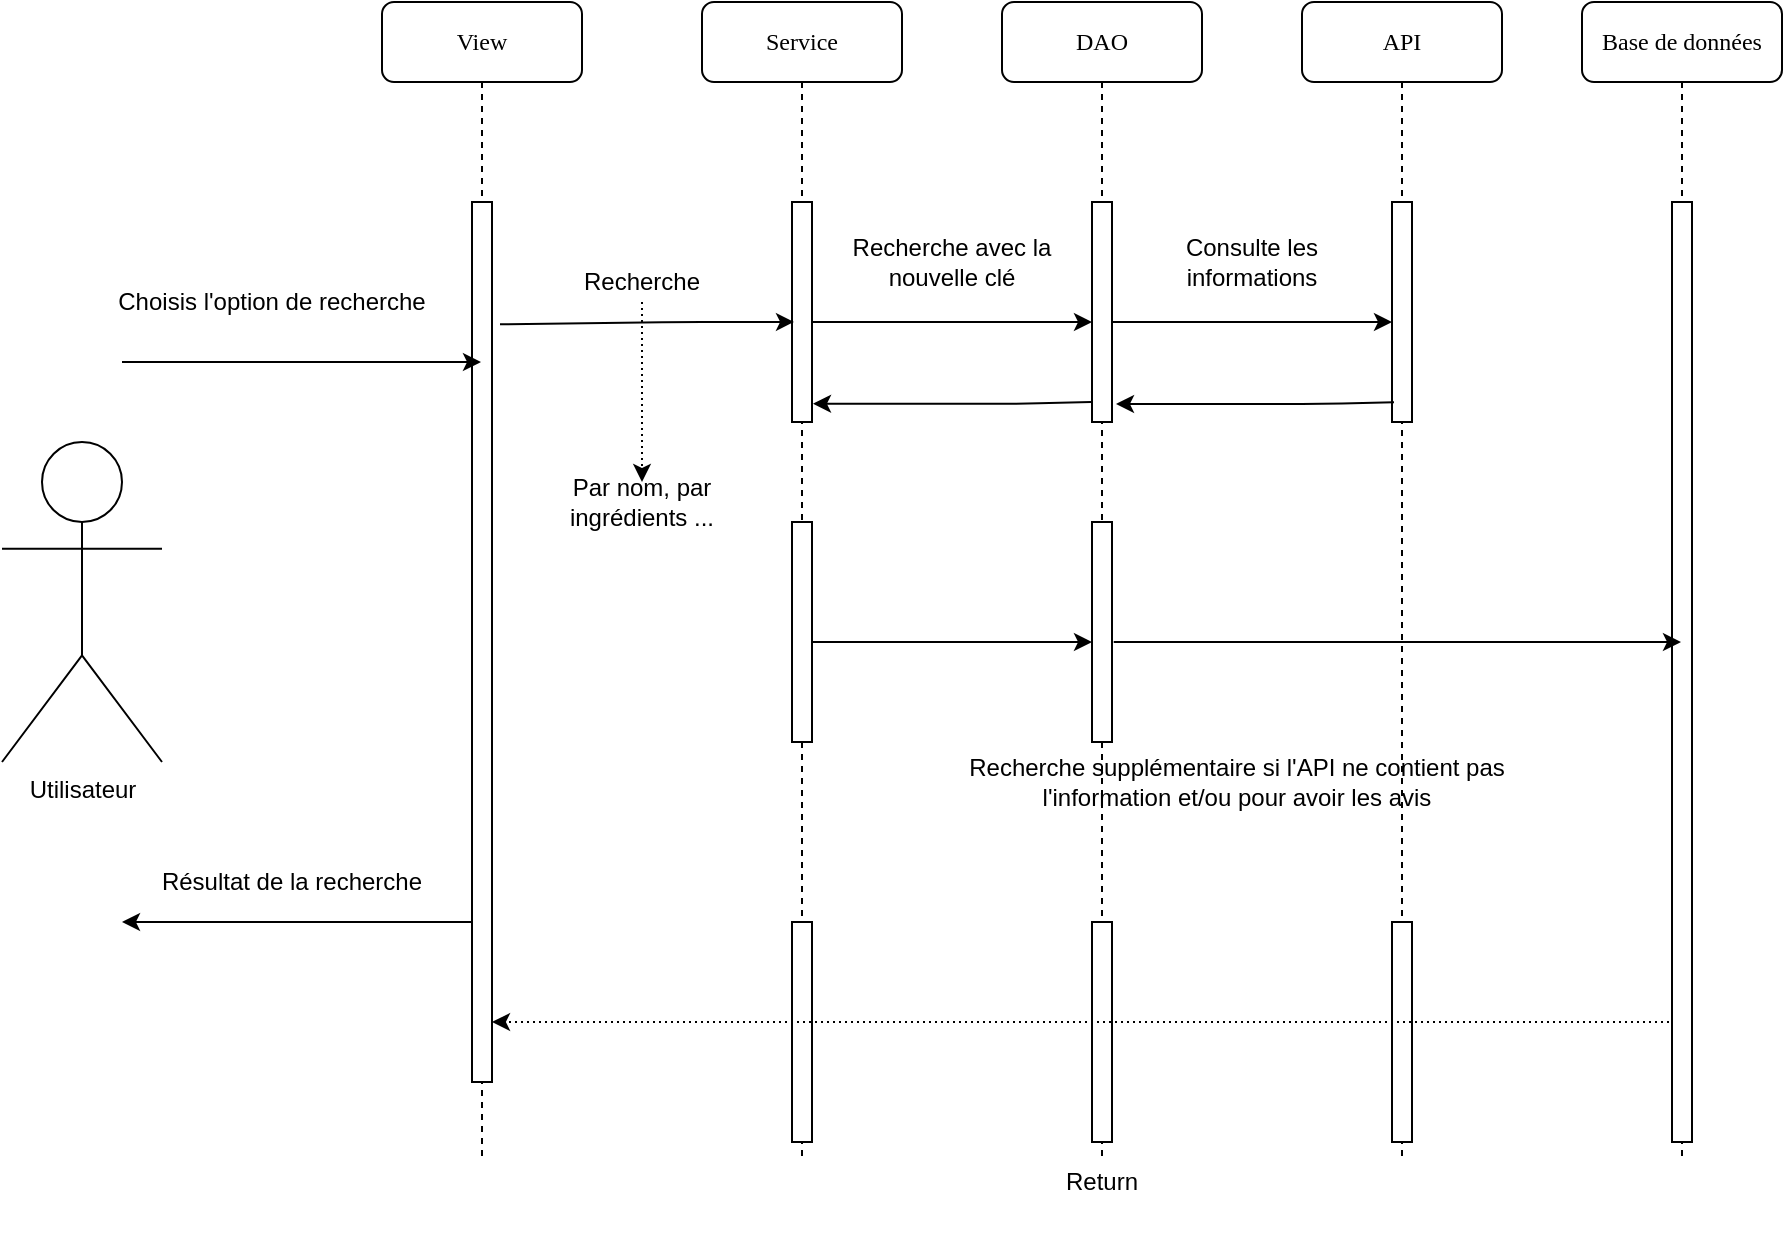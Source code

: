 <mxfile version="13.7.9" type="github">
  <diagram name="Page-1" id="13e1069c-82ec-6db2-03f1-153e76fe0fe0">
    <mxGraphModel dx="1117" dy="630" grid="1" gridSize="10" guides="1" tooltips="1" connect="1" arrows="1" fold="1" page="1" pageScale="1" pageWidth="1100" pageHeight="850" background="#ffffff" math="0" shadow="0">
      <root>
        <mxCell id="0" />
        <mxCell id="1" parent="0" />
        <mxCell id="7baba1c4bc27f4b0-2" value="View" style="shape=umlLifeline;perimeter=lifelinePerimeter;whiteSpace=wrap;html=1;container=1;collapsible=0;recursiveResize=0;outlineConnect=0;rounded=1;shadow=0;comic=0;labelBackgroundColor=none;strokeWidth=1;fontFamily=Verdana;fontSize=12;align=center;" parent="1" vertex="1">
          <mxGeometry x="240" y="80" width="100" height="580" as="geometry" />
        </mxCell>
        <mxCell id="7baba1c4bc27f4b0-10" value="" style="html=1;points=[];perimeter=orthogonalPerimeter;rounded=0;shadow=0;comic=0;labelBackgroundColor=none;strokeWidth=1;fontFamily=Verdana;fontSize=12;align=center;" parent="7baba1c4bc27f4b0-2" vertex="1">
          <mxGeometry x="45" y="100" width="10" height="440" as="geometry" />
        </mxCell>
        <mxCell id="7baba1c4bc27f4b0-4" value="Service" style="shape=umlLifeline;perimeter=lifelinePerimeter;whiteSpace=wrap;html=1;container=1;collapsible=0;recursiveResize=0;outlineConnect=0;rounded=1;shadow=0;comic=0;labelBackgroundColor=none;strokeWidth=1;fontFamily=Verdana;fontSize=12;align=center;" parent="1" vertex="1">
          <mxGeometry x="400" y="80" width="100" height="580" as="geometry" />
        </mxCell>
        <mxCell id="_uyufcizbD-MGClpZUuU-7" value="" style="html=1;points=[];perimeter=orthogonalPerimeter;rounded=0;shadow=0;comic=0;labelBackgroundColor=none;strokeWidth=1;fontFamily=Verdana;fontSize=12;align=center;" parent="7baba1c4bc27f4b0-4" vertex="1">
          <mxGeometry x="45" y="100" width="10" height="110" as="geometry" />
        </mxCell>
        <mxCell id="_uyufcizbD-MGClpZUuU-33" value="" style="html=1;points=[];perimeter=orthogonalPerimeter;rounded=0;shadow=0;comic=0;labelBackgroundColor=none;strokeWidth=1;fontFamily=Verdana;fontSize=12;align=center;" parent="7baba1c4bc27f4b0-4" vertex="1">
          <mxGeometry x="45" y="460" width="10" height="110" as="geometry" />
        </mxCell>
        <mxCell id="VzYuKTJ6jCmOki1PM8pT-30" value="" style="html=1;points=[];perimeter=orthogonalPerimeter;rounded=0;shadow=0;comic=0;labelBackgroundColor=none;strokeWidth=1;fontFamily=Verdana;fontSize=12;align=center;" parent="7baba1c4bc27f4b0-4" vertex="1">
          <mxGeometry x="45" y="260" width="10" height="110" as="geometry" />
        </mxCell>
        <mxCell id="7baba1c4bc27f4b0-5" value="DAO" style="shape=umlLifeline;perimeter=lifelinePerimeter;whiteSpace=wrap;html=1;container=1;collapsible=0;recursiveResize=0;outlineConnect=0;rounded=1;shadow=0;comic=0;labelBackgroundColor=none;strokeWidth=1;fontFamily=Verdana;fontSize=12;align=center;" parent="1" vertex="1">
          <mxGeometry x="550" y="80" width="100" height="580" as="geometry" />
        </mxCell>
        <mxCell id="_uyufcizbD-MGClpZUuU-8" value="" style="html=1;points=[];perimeter=orthogonalPerimeter;rounded=0;shadow=0;comic=0;labelBackgroundColor=none;strokeWidth=1;fontFamily=Verdana;fontSize=12;align=center;" parent="7baba1c4bc27f4b0-5" vertex="1">
          <mxGeometry x="45" y="100" width="10" height="110" as="geometry" />
        </mxCell>
        <mxCell id="_uyufcizbD-MGClpZUuU-32" value="" style="html=1;points=[];perimeter=orthogonalPerimeter;rounded=0;shadow=0;comic=0;labelBackgroundColor=none;strokeWidth=1;fontFamily=Verdana;fontSize=12;align=center;" parent="7baba1c4bc27f4b0-5" vertex="1">
          <mxGeometry x="45" y="460" width="10" height="110" as="geometry" />
        </mxCell>
        <mxCell id="VzYuKTJ6jCmOki1PM8pT-32" value=" " style="text;html=1;strokeColor=none;fillColor=none;align=center;verticalAlign=middle;whiteSpace=wrap;rounded=0;" parent="7baba1c4bc27f4b0-5" vertex="1">
          <mxGeometry x="20" y="335" width="40" height="20" as="geometry" />
        </mxCell>
        <mxCell id="PmfS845EmSsB6o2PAqe--1" value="" style="html=1;points=[];perimeter=orthogonalPerimeter;rounded=0;shadow=0;comic=0;labelBackgroundColor=none;strokeWidth=1;fontFamily=Verdana;fontSize=12;align=center;" vertex="1" parent="7baba1c4bc27f4b0-5">
          <mxGeometry x="45" y="260" width="10" height="110" as="geometry" />
        </mxCell>
        <mxCell id="7baba1c4bc27f4b0-6" value="API" style="shape=umlLifeline;perimeter=lifelinePerimeter;whiteSpace=wrap;html=1;container=1;collapsible=0;recursiveResize=0;outlineConnect=0;rounded=1;shadow=0;comic=0;labelBackgroundColor=none;strokeWidth=1;fontFamily=Verdana;fontSize=12;align=center;" parent="1" vertex="1">
          <mxGeometry x="700" y="80" width="100" height="580" as="geometry" />
        </mxCell>
        <mxCell id="PmfS845EmSsB6o2PAqe--2" value="" style="html=1;points=[];perimeter=orthogonalPerimeter;rounded=0;shadow=0;comic=0;labelBackgroundColor=none;strokeWidth=1;fontFamily=Verdana;fontSize=12;align=center;" vertex="1" parent="7baba1c4bc27f4b0-6">
          <mxGeometry x="45" y="100" width="10" height="110" as="geometry" />
        </mxCell>
        <mxCell id="PmfS845EmSsB6o2PAqe--3" value="" style="html=1;points=[];perimeter=orthogonalPerimeter;rounded=0;shadow=0;comic=0;labelBackgroundColor=none;strokeWidth=1;fontFamily=Verdana;fontSize=12;align=center;" vertex="1" parent="7baba1c4bc27f4b0-6">
          <mxGeometry x="45" y="460" width="10" height="110" as="geometry" />
        </mxCell>
        <mxCell id="_uyufcizbD-MGClpZUuU-2" value="Utilisateur" style="shape=umlActor;verticalLabelPosition=bottom;verticalAlign=top;html=1;outlineConnect=0;" parent="1" vertex="1">
          <mxGeometry x="50" y="300" width="80" height="160" as="geometry" />
        </mxCell>
        <mxCell id="_uyufcizbD-MGClpZUuU-4" value="" style="endArrow=classic;html=1;" parent="1" target="7baba1c4bc27f4b0-2" edge="1">
          <mxGeometry width="50" height="50" relative="1" as="geometry">
            <mxPoint x="110" y="260" as="sourcePoint" />
            <mxPoint x="640" y="330" as="targetPoint" />
            <Array as="points">
              <mxPoint x="210" y="260" />
            </Array>
          </mxGeometry>
        </mxCell>
        <mxCell id="_uyufcizbD-MGClpZUuU-5" value="Choisis l&#39;option de recherche" style="text;html=1;strokeColor=none;fillColor=none;align=center;verticalAlign=middle;whiteSpace=wrap;rounded=0;" parent="1" vertex="1">
          <mxGeometry x="100" y="210" width="170" height="40" as="geometry" />
        </mxCell>
        <mxCell id="_uyufcizbD-MGClpZUuU-17" value="" style="edgeStyle=orthogonalEdgeStyle;rounded=0;orthogonalLoop=1;jettySize=auto;html=1;dashed=1;dashPattern=1 2;" parent="1" source="_uyufcizbD-MGClpZUuU-13" target="_uyufcizbD-MGClpZUuU-14" edge="1">
          <mxGeometry relative="1" as="geometry" />
        </mxCell>
        <mxCell id="_uyufcizbD-MGClpZUuU-13" value="Recherche" style="text;html=1;strokeColor=none;fillColor=none;align=center;verticalAlign=middle;whiteSpace=wrap;rounded=0;" parent="1" vertex="1">
          <mxGeometry x="310" y="210" width="120" height="20" as="geometry" />
        </mxCell>
        <mxCell id="_uyufcizbD-MGClpZUuU-14" value="Par nom, par ingrédients ..." style="text;html=1;strokeColor=none;fillColor=none;align=center;verticalAlign=middle;whiteSpace=wrap;rounded=0;" parent="1" vertex="1">
          <mxGeometry x="310" y="320" width="120" height="20" as="geometry" />
        </mxCell>
        <mxCell id="_uyufcizbD-MGClpZUuU-25" value="Recherche avec la nouvelle clé" style="text;html=1;strokeColor=none;fillColor=none;align=center;verticalAlign=middle;whiteSpace=wrap;rounded=0;spacing=2;" parent="1" vertex="1">
          <mxGeometry x="470" y="200" width="110" height="20" as="geometry" />
        </mxCell>
        <mxCell id="_uyufcizbD-MGClpZUuU-27" value="Consulte les informations" style="text;html=1;strokeColor=none;fillColor=none;align=center;verticalAlign=middle;whiteSpace=wrap;rounded=0;" parent="1" vertex="1">
          <mxGeometry x="610" y="200" width="130" height="20" as="geometry" />
        </mxCell>
        <mxCell id="_uyufcizbD-MGClpZUuU-30" value="" style="endArrow=classic;html=1;" parent="1" edge="1">
          <mxGeometry width="50" height="50" relative="1" as="geometry">
            <mxPoint x="130" y="540" as="sourcePoint" />
            <mxPoint x="110" y="540" as="targetPoint" />
            <Array as="points">
              <mxPoint x="290" y="540" />
            </Array>
          </mxGeometry>
        </mxCell>
        <mxCell id="_uyufcizbD-MGClpZUuU-31" value="Résultat de la recherche" style="text;html=1;strokeColor=none;fillColor=none;align=center;verticalAlign=middle;whiteSpace=wrap;rounded=0;" parent="1" vertex="1">
          <mxGeometry x="110" y="510" width="170" height="20" as="geometry" />
        </mxCell>
        <mxCell id="_uyufcizbD-MGClpZUuU-35" value="" style="endArrow=classic;html=1;dashed=1;dashPattern=1 2;" parent="1" source="VzYuKTJ6jCmOki1PM8pT-7" target="7baba1c4bc27f4b0-10" edge="1">
          <mxGeometry width="50" height="50" relative="1" as="geometry">
            <mxPoint x="590" y="390" as="sourcePoint" />
            <mxPoint x="640" y="340" as="targetPoint" />
            <Array as="points">
              <mxPoint x="640" y="590" />
            </Array>
          </mxGeometry>
        </mxCell>
        <mxCell id="_uyufcizbD-MGClpZUuU-36" value="Return" style="text;html=1;strokeColor=none;fillColor=none;align=center;verticalAlign=middle;whiteSpace=wrap;rounded=0;" parent="1" vertex="1">
          <mxGeometry x="490" y="640" width="220" height="60" as="geometry" />
        </mxCell>
        <mxCell id="VzYuKTJ6jCmOki1PM8pT-7" value="Base de données" style="shape=umlLifeline;perimeter=lifelinePerimeter;whiteSpace=wrap;html=1;container=1;collapsible=0;recursiveResize=0;outlineConnect=0;rounded=1;shadow=0;comic=0;labelBackgroundColor=none;strokeWidth=1;fontFamily=Verdana;fontSize=12;align=center;" parent="1" vertex="1">
          <mxGeometry x="840" y="80" width="100" height="580" as="geometry" />
        </mxCell>
        <mxCell id="VzYuKTJ6jCmOki1PM8pT-8" value="" style="html=1;points=[];perimeter=orthogonalPerimeter;rounded=0;shadow=0;comic=0;labelBackgroundColor=none;strokeWidth=1;fontFamily=Verdana;fontSize=12;align=center;" parent="VzYuKTJ6jCmOki1PM8pT-7" vertex="1">
          <mxGeometry x="45" y="100" width="10" height="470" as="geometry" />
        </mxCell>
        <mxCell id="VzYuKTJ6jCmOki1PM8pT-10" value="" style="endArrow=classic;html=1;exitX=1.086;exitY=0.545;exitDx=0;exitDy=0;exitPerimeter=0;" parent="1" target="VzYuKTJ6jCmOki1PM8pT-7" edge="1" source="PmfS845EmSsB6o2PAqe--1">
          <mxGeometry width="50" height="50" relative="1" as="geometry">
            <mxPoint x="610" y="393" as="sourcePoint" />
            <mxPoint x="570" y="380" as="targetPoint" />
            <Array as="points">
              <mxPoint x="770" y="400" />
            </Array>
          </mxGeometry>
        </mxCell>
        <mxCell id="VzYuKTJ6jCmOki1PM8pT-24" value="" style="endArrow=classic;html=1;" parent="1" edge="1">
          <mxGeometry width="50" height="50" relative="1" as="geometry">
            <mxPoint x="455" y="240" as="sourcePoint" />
            <mxPoint x="595" y="240" as="targetPoint" />
            <Array as="points">
              <mxPoint x="545" y="240" />
            </Array>
          </mxGeometry>
        </mxCell>
        <mxCell id="VzYuKTJ6jCmOki1PM8pT-25" value="" style="endArrow=classic;html=1;" parent="1" edge="1">
          <mxGeometry width="50" height="50" relative="1" as="geometry">
            <mxPoint x="605" y="240" as="sourcePoint" />
            <mxPoint x="745" y="240" as="targetPoint" />
            <Array as="points">
              <mxPoint x="695" y="240" />
            </Array>
          </mxGeometry>
        </mxCell>
        <mxCell id="VzYuKTJ6jCmOki1PM8pT-26" value="" style="endArrow=classic;html=1;entryX=0.1;entryY=0.545;entryDx=0;entryDy=0;entryPerimeter=0;exitX=1.4;exitY=0.139;exitDx=0;exitDy=0;exitPerimeter=0;" parent="1" source="7baba1c4bc27f4b0-10" target="_uyufcizbD-MGClpZUuU-7" edge="1">
          <mxGeometry width="50" height="50" relative="1" as="geometry">
            <mxPoint x="300" y="240" as="sourcePoint" />
            <mxPoint x="440" y="240" as="targetPoint" />
            <Array as="points">
              <mxPoint x="390" y="240" />
            </Array>
          </mxGeometry>
        </mxCell>
        <mxCell id="VzYuKTJ6jCmOki1PM8pT-27" value="" style="endArrow=classic;html=1;entryX=1.2;entryY=0.918;entryDx=0;entryDy=0;entryPerimeter=0;exitX=0.1;exitY=0.213;exitDx=0;exitDy=0;exitPerimeter=0;" parent="1" target="_uyufcizbD-MGClpZUuU-8" edge="1">
          <mxGeometry width="50" height="50" relative="1" as="geometry">
            <mxPoint x="746" y="280.11" as="sourcePoint" />
            <mxPoint x="810" y="320" as="targetPoint" />
            <Array as="points">
              <mxPoint x="710" y="281" />
              <mxPoint x="690" y="281" />
            </Array>
          </mxGeometry>
        </mxCell>
        <mxCell id="VzYuKTJ6jCmOki1PM8pT-28" value="" style="endArrow=classic;html=1;entryX=1.2;entryY=0.918;entryDx=0;entryDy=0;entryPerimeter=0;exitX=0.1;exitY=0.213;exitDx=0;exitDy=0;exitPerimeter=0;" parent="1" edge="1">
          <mxGeometry width="50" height="50" relative="1" as="geometry">
            <mxPoint x="594.5" y="280" as="sourcePoint" />
            <mxPoint x="455.5" y="280.87" as="targetPoint" />
            <Array as="points">
              <mxPoint x="558.5" y="280.89" />
              <mxPoint x="538.5" y="280.89" />
            </Array>
          </mxGeometry>
        </mxCell>
        <mxCell id="PmfS845EmSsB6o2PAqe--4" value="" style="endArrow=classic;html=1;" edge="1" parent="1">
          <mxGeometry width="50" height="50" relative="1" as="geometry">
            <mxPoint x="455" y="400" as="sourcePoint" />
            <mxPoint x="595" y="400" as="targetPoint" />
            <Array as="points">
              <mxPoint x="545" y="400" />
            </Array>
          </mxGeometry>
        </mxCell>
        <mxCell id="VzYuKTJ6jCmOki1PM8pT-11" value="Recherche supplémentaire si l&#39;API ne contient pas l&#39;information et/ou pour avoir les avis" style="text;html=1;strokeColor=none;fillColor=none;align=center;verticalAlign=middle;whiteSpace=wrap;rounded=0;" parent="1" vertex="1">
          <mxGeometry x="520" y="450" width="295" height="40" as="geometry" />
        </mxCell>
      </root>
    </mxGraphModel>
  </diagram>
</mxfile>
